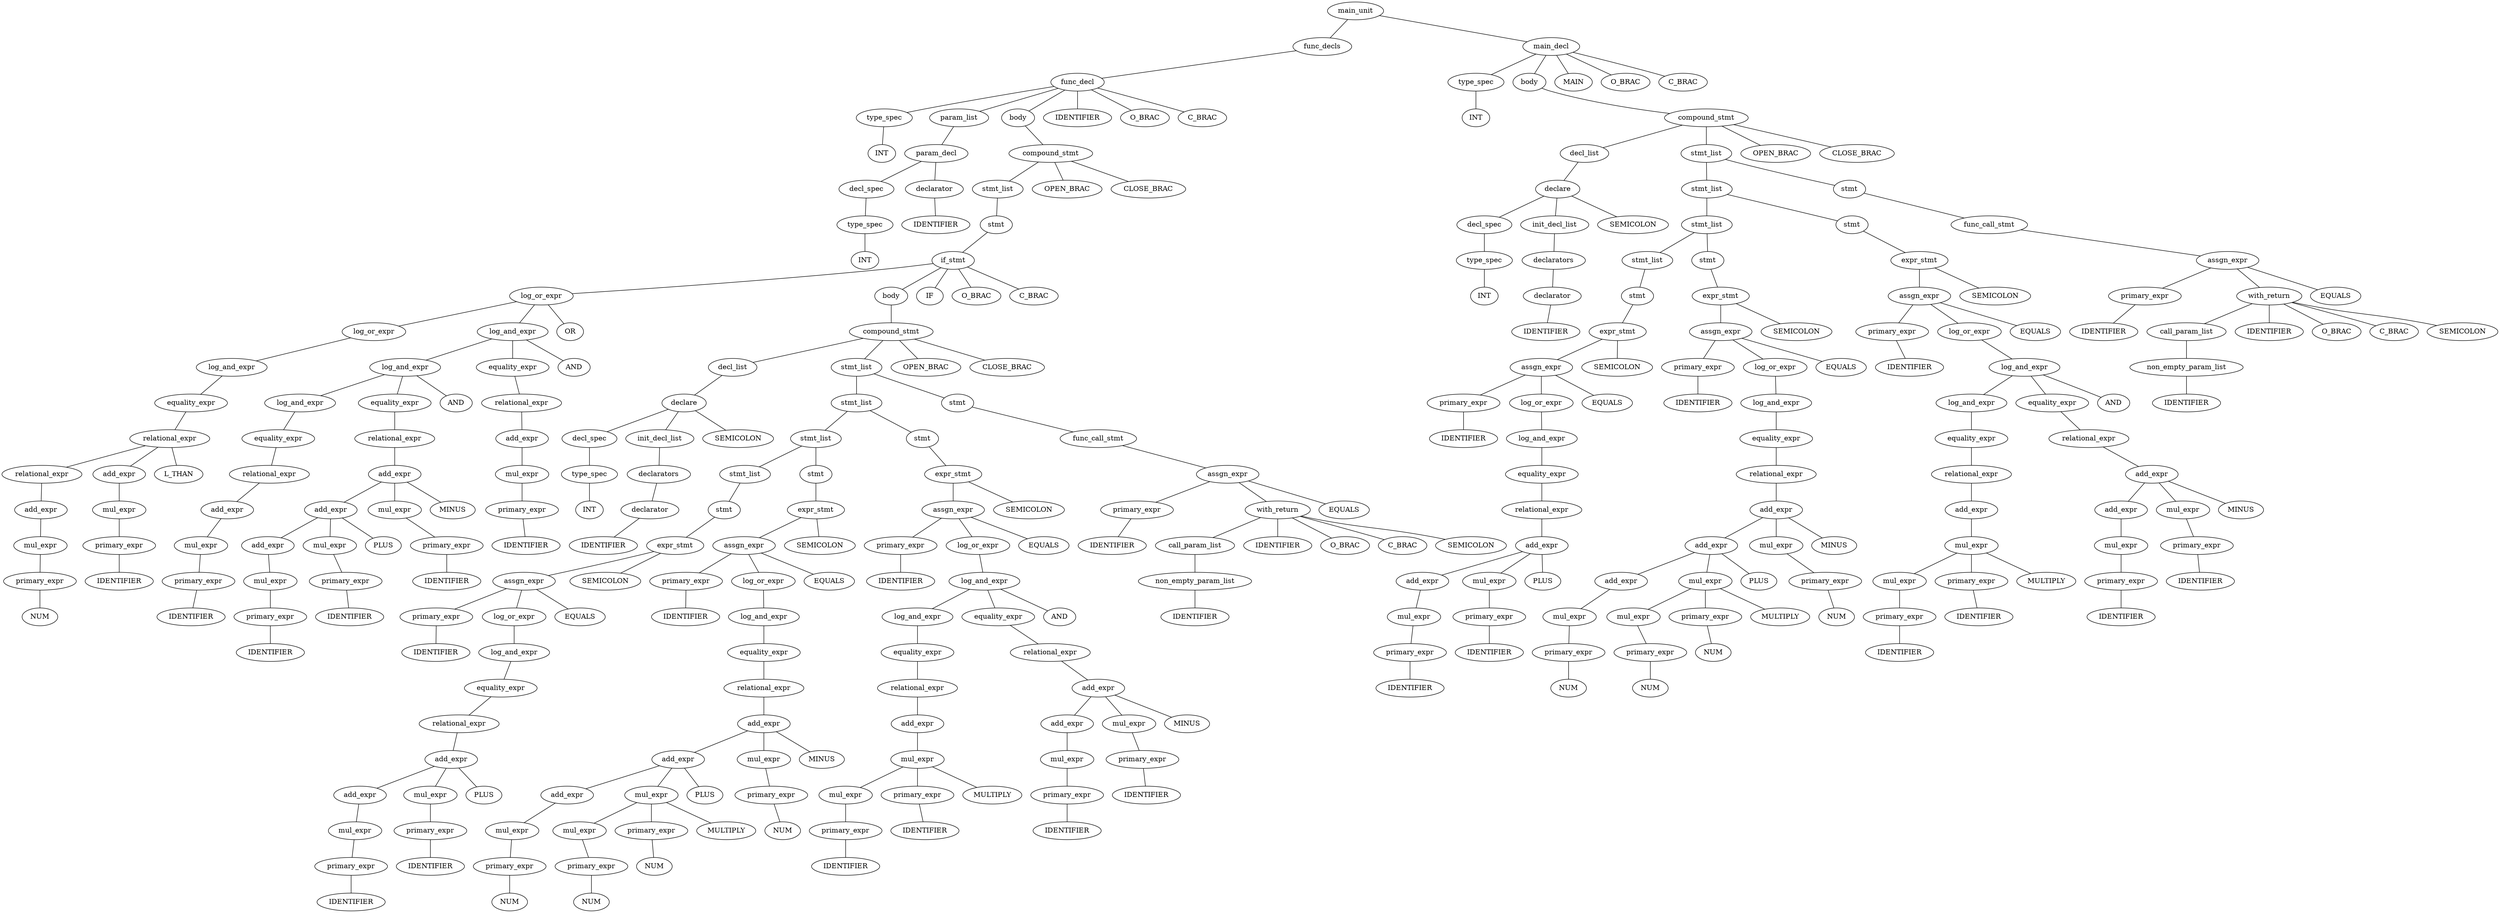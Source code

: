 strict graph G {
1 [label="type_spec"];
2 [label="INT"];
3 [label="type_spec"];
4 [label="INT"];
5 [label="decl_spec"];
6 [label="declarator"];
7 [label="IDENTIFIER"];
8 [label="param_decl"];
9 [label="param_list"];
10 [label="primary_expr"];
11 [label="NUM"];
12 [label="mul_expr"];
13 [label="add_expr"];
14 [label="relational_expr"];
15 [label="primary_expr"];
16 [label="IDENTIFIER"];
17 [label="mul_expr"];
18 [label="add_expr"];
19 [label="relational_expr"];
20 [label="L_THAN"];
21 [label="equality_expr"];
22 [label="log_and_expr"];
23 [label="log_or_expr"];
24 [label="primary_expr"];
25 [label="IDENTIFIER"];
26 [label="mul_expr"];
27 [label="add_expr"];
28 [label="relational_expr"];
29 [label="equality_expr"];
30 [label="log_and_expr"];
31 [label="primary_expr"];
32 [label="IDENTIFIER"];
33 [label="mul_expr"];
34 [label="add_expr"];
35 [label="primary_expr"];
36 [label="IDENTIFIER"];
37 [label="mul_expr"];
38 [label="add_expr"];
39 [label="PLUS"];
40 [label="primary_expr"];
41 [label="IDENTIFIER"];
42 [label="mul_expr"];
43 [label="add_expr"];
44 [label="MINUS"];
45 [label="relational_expr"];
46 [label="equality_expr"];
47 [label="log_and_expr"];
48 [label="AND"];
49 [label="primary_expr"];
50 [label="IDENTIFIER"];
51 [label="mul_expr"];
52 [label="add_expr"];
53 [label="relational_expr"];
54 [label="equality_expr"];
55 [label="log_and_expr"];
56 [label="AND"];
57 [label="log_or_expr"];
58 [label="OR"];
59 [label="type_spec"];
60 [label="INT"];
61 [label="decl_spec"];
62 [label="declarator"];
63 [label="IDENTIFIER"];
64 [label="declarators"];
65 [label="init_decl_list"];
66 [label="declare"];
67 [label="SEMICOLON"];
68 [label="decl_list"];
69 [label="primary_expr"];
70 [label="IDENTIFIER"];
71 [label="primary_expr"];
72 [label="IDENTIFIER"];
73 [label="mul_expr"];
74 [label="add_expr"];
75 [label="primary_expr"];
76 [label="IDENTIFIER"];
77 [label="mul_expr"];
78 [label="add_expr"];
79 [label="PLUS"];
80 [label="relational_expr"];
81 [label="equality_expr"];
82 [label="log_and_expr"];
83 [label="log_or_expr"];
84 [label="assgn_expr"];
85 [label="EQUALS"];
86 [label="expr_stmt"];
87 [label="SEMICOLON"];
88 [label="stmt"];
89 [label="stmt_list"];
90 [label="primary_expr"];
91 [label="IDENTIFIER"];
92 [label="primary_expr"];
93 [label="NUM"];
94 [label="mul_expr"];
95 [label="add_expr"];
96 [label="primary_expr"];
97 [label="NUM"];
98 [label="mul_expr"];
99 [label="primary_expr"];
100 [label="NUM"];
101 [label="mul_expr"];
102 [label="MULTIPLY"];
103 [label="add_expr"];
104 [label="PLUS"];
105 [label="primary_expr"];
106 [label="NUM"];
107 [label="mul_expr"];
108 [label="add_expr"];
109 [label="MINUS"];
110 [label="relational_expr"];
111 [label="equality_expr"];
112 [label="log_and_expr"];
113 [label="log_or_expr"];
114 [label="assgn_expr"];
115 [label="EQUALS"];
116 [label="expr_stmt"];
117 [label="SEMICOLON"];
118 [label="stmt"];
119 [label="stmt_list"];
120 [label="primary_expr"];
121 [label="IDENTIFIER"];
122 [label="primary_expr"];
123 [label="IDENTIFIER"];
124 [label="mul_expr"];
125 [label="primary_expr"];
126 [label="IDENTIFIER"];
127 [label="mul_expr"];
128 [label="MULTIPLY"];
129 [label="add_expr"];
130 [label="relational_expr"];
131 [label="equality_expr"];
132 [label="log_and_expr"];
133 [label="primary_expr"];
134 [label="IDENTIFIER"];
135 [label="mul_expr"];
136 [label="add_expr"];
137 [label="primary_expr"];
138 [label="IDENTIFIER"];
139 [label="mul_expr"];
140 [label="add_expr"];
141 [label="MINUS"];
142 [label="relational_expr"];
143 [label="equality_expr"];
144 [label="log_and_expr"];
145 [label="AND"];
146 [label="log_or_expr"];
147 [label="assgn_expr"];
148 [label="EQUALS"];
149 [label="expr_stmt"];
150 [label="SEMICOLON"];
151 [label="stmt"];
152 [label="stmt_list"];
153 [label="primary_expr"];
154 [label="IDENTIFIER"];
155 [label="non_empty_param_list"];
156 [label="IDENTIFIER"];
157 [label="call_param_list"];
158 [label="with_return"];
159 [label="IDENTIFIER"];
160 [label="O_BRAC"];
161 [label="C_BRAC"];
162 [label="SEMICOLON"];
163 [label="assgn_expr"];
164 [label="EQUALS"];
165 [label="func_call_stmt"];
166 [label="stmt"];
167 [label="stmt_list"];
168 [label="compound_stmt"];
169 [label="OPEN_BRAC"];
170 [label="CLOSE_BRAC"];
171 [label="body"];
172 [label="if_stmt"];
173 [label="IF"];
174 [label="O_BRAC"];
175 [label="C_BRAC"];
176 [label="stmt"];
177 [label="stmt_list"];
178 [label="compound_stmt"];
179 [label="OPEN_BRAC"];
180 [label="CLOSE_BRAC"];
181 [label="body"];
182 [label="func_decl"];
183 [label="IDENTIFIER"];
184 [label="O_BRAC"];
185 [label="C_BRAC"];
186 [label="func_decls"];
187 [label="type_spec"];
188 [label="INT"];
189 [label="type_spec"];
190 [label="INT"];
191 [label="decl_spec"];
192 [label="declarator"];
193 [label="IDENTIFIER"];
194 [label="declarators"];
195 [label="init_decl_list"];
196 [label="declare"];
197 [label="SEMICOLON"];
198 [label="decl_list"];
199 [label="primary_expr"];
200 [label="IDENTIFIER"];
201 [label="primary_expr"];
202 [label="IDENTIFIER"];
203 [label="mul_expr"];
204 [label="add_expr"];
205 [label="primary_expr"];
206 [label="IDENTIFIER"];
207 [label="mul_expr"];
208 [label="add_expr"];
209 [label="PLUS"];
210 [label="relational_expr"];
211 [label="equality_expr"];
212 [label="log_and_expr"];
213 [label="log_or_expr"];
214 [label="assgn_expr"];
215 [label="EQUALS"];
216 [label="expr_stmt"];
217 [label="SEMICOLON"];
218 [label="stmt"];
219 [label="stmt_list"];
220 [label="primary_expr"];
221 [label="IDENTIFIER"];
222 [label="primary_expr"];
223 [label="NUM"];
224 [label="mul_expr"];
225 [label="add_expr"];
226 [label="primary_expr"];
227 [label="NUM"];
228 [label="mul_expr"];
229 [label="primary_expr"];
230 [label="NUM"];
231 [label="mul_expr"];
232 [label="MULTIPLY"];
233 [label="add_expr"];
234 [label="PLUS"];
235 [label="primary_expr"];
236 [label="NUM"];
237 [label="mul_expr"];
238 [label="add_expr"];
239 [label="MINUS"];
240 [label="relational_expr"];
241 [label="equality_expr"];
242 [label="log_and_expr"];
243 [label="log_or_expr"];
244 [label="assgn_expr"];
245 [label="EQUALS"];
246 [label="expr_stmt"];
247 [label="SEMICOLON"];
248 [label="stmt"];
249 [label="stmt_list"];
250 [label="primary_expr"];
251 [label="IDENTIFIER"];
252 [label="primary_expr"];
253 [label="IDENTIFIER"];
254 [label="mul_expr"];
255 [label="primary_expr"];
256 [label="IDENTIFIER"];
257 [label="mul_expr"];
258 [label="MULTIPLY"];
259 [label="add_expr"];
260 [label="relational_expr"];
261 [label="equality_expr"];
262 [label="log_and_expr"];
263 [label="primary_expr"];
264 [label="IDENTIFIER"];
265 [label="mul_expr"];
266 [label="add_expr"];
267 [label="primary_expr"];
268 [label="IDENTIFIER"];
269 [label="mul_expr"];
270 [label="add_expr"];
271 [label="MINUS"];
272 [label="relational_expr"];
273 [label="equality_expr"];
274 [label="log_and_expr"];
275 [label="AND"];
276 [label="log_or_expr"];
277 [label="assgn_expr"];
278 [label="EQUALS"];
279 [label="expr_stmt"];
280 [label="SEMICOLON"];
281 [label="stmt"];
282 [label="stmt_list"];
283 [label="primary_expr"];
284 [label="IDENTIFIER"];
285 [label="non_empty_param_list"];
286 [label="IDENTIFIER"];
287 [label="call_param_list"];
288 [label="with_return"];
289 [label="IDENTIFIER"];
290 [label="O_BRAC"];
291 [label="C_BRAC"];
292 [label="SEMICOLON"];
293 [label="assgn_expr"];
294 [label="EQUALS"];
295 [label="func_call_stmt"];
296 [label="stmt"];
297 [label="stmt_list"];
298 [label="compound_stmt"];
299 [label="OPEN_BRAC"];
300 [label="CLOSE_BRAC"];
301 [label="body"];
302 [label="MAIN"];
303 [label="O_BRAC"];
304 [label="C_BRAC"];
305 [label="main_decl"];
306 [label="main_unit"];
1--2 ;
3--4 ;
5--3 ;
6--7 ;
8--5, 6 ;
9--8 ;
10--11 ;
12--10 ;
13--12 ;
14--13 ;
15--16 ;
17--15 ;
18--17 ;
19--14, 20, 18 ;
21--19 ;
22--21 ;
23--22 ;
24--25 ;
26--24 ;
27--26 ;
28--27 ;
29--28 ;
30--29 ;
31--32 ;
33--31 ;
34--33 ;
35--36 ;
37--35 ;
38--34, 39, 37 ;
40--41 ;
42--40 ;
43--38, 44, 42 ;
45--43 ;
46--45 ;
47--30, 48, 46 ;
49--50 ;
51--49 ;
52--51 ;
53--52 ;
54--53 ;
55--47, 56, 54 ;
57--23, 58, 55 ;
59--60 ;
61--59 ;
62--63 ;
64--62 ;
65--64 ;
66--61, 65, 67 ;
68--66 ;
69--70 ;
71--72 ;
73--71 ;
74--73 ;
75--76 ;
77--75 ;
78--74, 79, 77 ;
80--78 ;
81--80 ;
82--81 ;
83--82 ;
84--69, 85, 83 ;
86--84, 87 ;
88--86 ;
89--88 ;
90--91 ;
92--93 ;
94--92 ;
95--94 ;
96--97 ;
98--96 ;
99--100 ;
101--98, 102, 99 ;
103--95, 104, 101 ;
105--106 ;
107--105 ;
108--103, 109, 107 ;
110--108 ;
111--110 ;
112--111 ;
113--112 ;
114--90, 115, 113 ;
116--114, 117 ;
118--116 ;
119--89, 118 ;
120--121 ;
122--123 ;
124--122 ;
125--126 ;
127--124, 128, 125 ;
129--127 ;
130--129 ;
131--130 ;
132--131 ;
133--134 ;
135--133 ;
136--135 ;
137--138 ;
139--137 ;
140--136, 141, 139 ;
142--140 ;
143--142 ;
144--132, 145, 143 ;
146--144 ;
147--120, 148, 146 ;
149--147, 150 ;
151--149 ;
152--119, 151 ;
153--154 ;
155--156 ;
157--155 ;
158--159, 160, 157, 161, 162 ;
163--153, 164, 158 ;
165--163 ;
166--165 ;
167--152, 166 ;
168--169, 68, 167, 170 ;
171--168 ;
172--173, 174, 57, 175, 171 ;
176--172 ;
177--176 ;
178--179, 177, 180 ;
181--178 ;
182--1, 183, 184, 9, 185, 181 ;
186--182 ;
187--188 ;
189--190 ;
191--189 ;
192--193 ;
194--192 ;
195--194 ;
196--191, 195, 197 ;
198--196 ;
199--200 ;
201--202 ;
203--201 ;
204--203 ;
205--206 ;
207--205 ;
208--204, 209, 207 ;
210--208 ;
211--210 ;
212--211 ;
213--212 ;
214--199, 215, 213 ;
216--214, 217 ;
218--216 ;
219--218 ;
220--221 ;
222--223 ;
224--222 ;
225--224 ;
226--227 ;
228--226 ;
229--230 ;
231--228, 232, 229 ;
233--225, 234, 231 ;
235--236 ;
237--235 ;
238--233, 239, 237 ;
240--238 ;
241--240 ;
242--241 ;
243--242 ;
244--220, 245, 243 ;
246--244, 247 ;
248--246 ;
249--219, 248 ;
250--251 ;
252--253 ;
254--252 ;
255--256 ;
257--254, 258, 255 ;
259--257 ;
260--259 ;
261--260 ;
262--261 ;
263--264 ;
265--263 ;
266--265 ;
267--268 ;
269--267 ;
270--266, 271, 269 ;
272--270 ;
273--272 ;
274--262, 275, 273 ;
276--274 ;
277--250, 278, 276 ;
279--277, 280 ;
281--279 ;
282--249, 281 ;
283--284 ;
285--286 ;
287--285 ;
288--289, 290, 287, 291, 292 ;
293--283, 294, 288 ;
295--293 ;
296--295 ;
297--282, 296 ;
298--299, 198, 297, 300 ;
301--298 ;
305--187, 302, 303, 304, 301 ;
306--186, 305 ;

}
